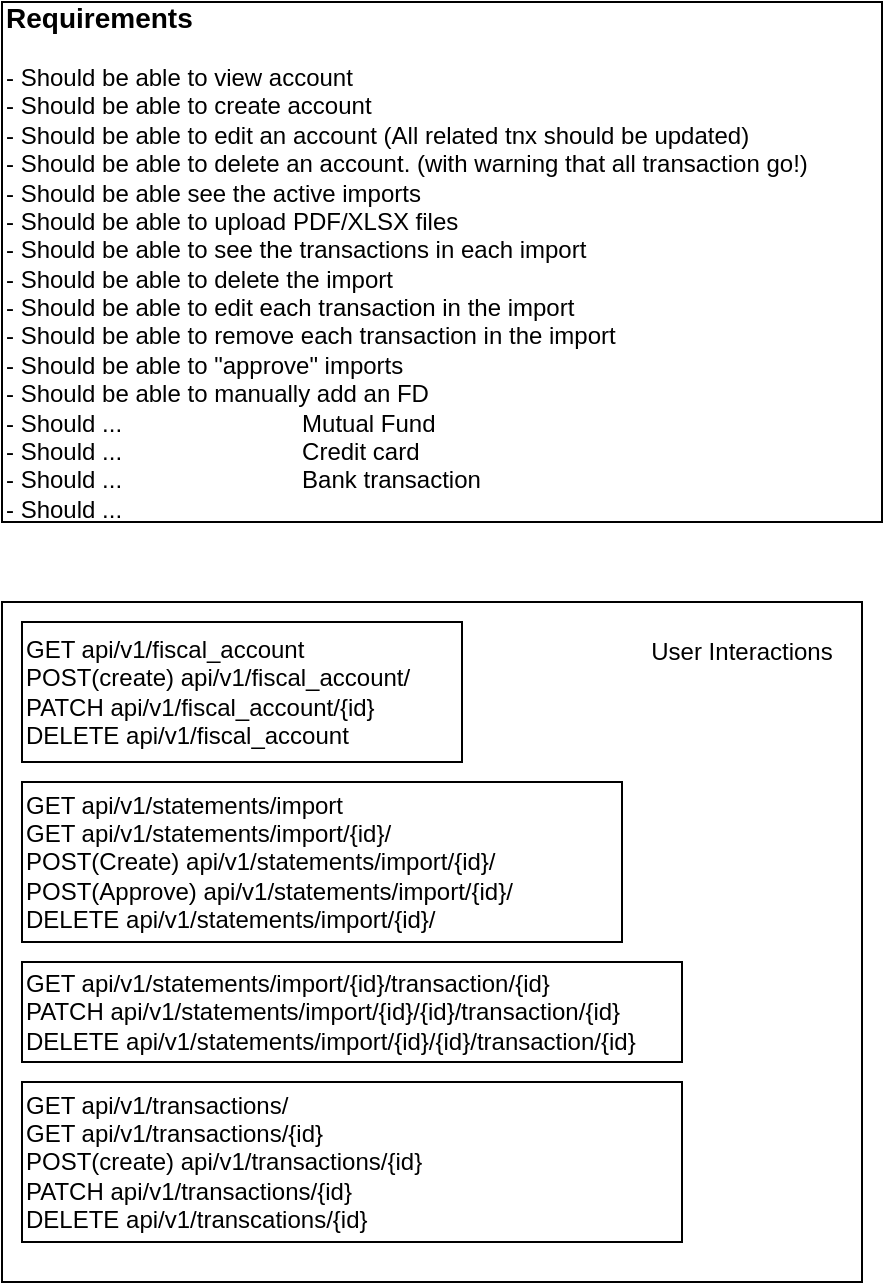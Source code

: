 <mxfile version="25.0.3">
  <diagram name="Page-1" id="eVZXr5p9kDonHc2u2Mo0">
    <mxGraphModel dx="1434" dy="795" grid="1" gridSize="10" guides="1" tooltips="1" connect="1" arrows="1" fold="1" page="1" pageScale="1" pageWidth="850" pageHeight="1100" math="0" shadow="0">
      <root>
        <mxCell id="0" />
        <mxCell id="1" parent="0" />
        <mxCell id="iOSRRkHD-fxjfYmqYRO--1" value="&lt;div align=&quot;left&quot;&gt;&lt;font style=&quot;font-size: 14px;&quot;&gt;&lt;b&gt;Requirements&lt;br&gt;&lt;/b&gt;&lt;/font&gt;&lt;br&gt;- Should be able to view account&lt;br&gt;- Should be able to create account&lt;br&gt;- Should be able to edit an account (All related tnx should be updated)&lt;br&gt;- Should be able to delete an account. (with warning that all transaction go!)&lt;br&gt;- Should be able see the active imports&lt;br&gt;- Should be able to upload PDF/XLSX files&lt;br&gt;- Should be able to see the transactions in each import&lt;br&gt;- Should be able to delete the import&lt;br&gt;- Should be able to edit each transaction in the import&lt;/div&gt;&lt;div align=&quot;left&quot;&gt;- Should be able to remove each transaction in the import&lt;br&gt;- Should be able to &quot;approve&quot; imports&lt;br&gt;- Should be able to manually add an FD&lt;br&gt;- Should ...&amp;nbsp;&amp;nbsp;&amp;nbsp;&amp;nbsp;&amp;nbsp;&amp;nbsp;&amp;nbsp;&amp;nbsp;&amp;nbsp;&amp;nbsp;&amp;nbsp;&amp;nbsp;&amp;nbsp;&amp;nbsp;&amp;nbsp;&amp;nbsp;&amp;nbsp;&amp;nbsp;&amp;nbsp;&amp;nbsp;&amp;nbsp;&amp;nbsp;&amp;nbsp;&amp;nbsp;&amp;nbsp;&amp;nbsp; Mutual Fund&lt;br&gt;- Should ...&amp;nbsp;&amp;nbsp;&amp;nbsp;&amp;nbsp;&amp;nbsp;&amp;nbsp;&amp;nbsp;&amp;nbsp;&amp;nbsp;&amp;nbsp;&amp;nbsp;&amp;nbsp;&amp;nbsp;&amp;nbsp;&amp;nbsp;&amp;nbsp;&amp;nbsp;&amp;nbsp;&amp;nbsp;&amp;nbsp;&amp;nbsp;&amp;nbsp;&amp;nbsp;&amp;nbsp;&amp;nbsp;&amp;nbsp; Credit card&lt;br&gt;- Should ...&amp;nbsp;&amp;nbsp;&amp;nbsp;&amp;nbsp;&amp;nbsp;&amp;nbsp;&amp;nbsp;&amp;nbsp;&amp;nbsp;&amp;nbsp;&amp;nbsp;&amp;nbsp;&amp;nbsp;&amp;nbsp;&amp;nbsp;&amp;nbsp;&amp;nbsp;&amp;nbsp;&amp;nbsp;&amp;nbsp;&amp;nbsp;&amp;nbsp;&amp;nbsp;&amp;nbsp;&amp;nbsp;&amp;nbsp; Bank transaction&lt;br&gt;- Should ...&amp;nbsp;&amp;nbsp;&amp;nbsp;&amp;nbsp;&amp;nbsp;&amp;nbsp;&amp;nbsp;&amp;nbsp;&amp;nbsp;&amp;nbsp;&amp;nbsp;&amp;nbsp;&amp;nbsp;&amp;nbsp;&amp;nbsp;&amp;nbsp;&amp;nbsp;&amp;nbsp;&amp;nbsp;&amp;nbsp;&amp;nbsp;&amp;nbsp;&amp;nbsp;&amp;nbsp;&amp;nbsp;&amp;nbsp; &lt;/div&gt;" style="rounded=0;whiteSpace=wrap;html=1;align=left;" parent="1" vertex="1">
          <mxGeometry x="40" y="180" width="440" height="260" as="geometry" />
        </mxCell>
        <mxCell id="iOSRRkHD-fxjfYmqYRO--10" value="" style="rounded=0;whiteSpace=wrap;html=1;" parent="1" vertex="1">
          <mxGeometry x="40" y="480" width="430" height="340" as="geometry" />
        </mxCell>
        <mxCell id="iOSRRkHD-fxjfYmqYRO--2" value="&lt;div align=&quot;left&quot;&gt;GET api/v1/fiscal_account&lt;br&gt;POST(create) api/v1/fiscal_account/&lt;br&gt;PATCH api/v1/fiscal_account/{id}&lt;br&gt;DELETE api/v1/fiscal_account&lt;/div&gt;" style="rounded=0;whiteSpace=wrap;html=1;align=left;" parent="1" vertex="1">
          <mxGeometry x="50" y="490" width="220" height="70" as="geometry" />
        </mxCell>
        <mxCell id="iOSRRkHD-fxjfYmqYRO--5" value="GET api/v1/statements/import&lt;br&gt;&lt;div align=&quot;left&quot;&gt;GET api/v1/statements/import/{id}/&lt;br&gt;POST(Create) api/v1/statements/import/{id}/&lt;br&gt;POST(Approve) api/v1/statements/import/{id}/&lt;/div&gt;DELETE api/v1/statements/import/{id}/" style="rounded=0;whiteSpace=wrap;html=1;align=left;" parent="1" vertex="1">
          <mxGeometry x="50" y="570" width="300" height="80" as="geometry" />
        </mxCell>
        <mxCell id="iOSRRkHD-fxjfYmqYRO--7" value="&lt;div align=&quot;left&quot;&gt;GET api/v1/statements/import/{id}/transaction/{id}&lt;br&gt;&lt;/div&gt;PATCH api/v1/statements/import/{id}/{id}/transaction/{id}&lt;br&gt;DELETE api/v1/statements/import/{id}/{id}/transaction/{id}" style="rounded=0;whiteSpace=wrap;html=1;align=left;" parent="1" vertex="1">
          <mxGeometry x="50" y="660" width="330" height="50" as="geometry" />
        </mxCell>
        <mxCell id="iOSRRkHD-fxjfYmqYRO--8" value="&lt;div align=&quot;left&quot;&gt;GET api/v1/transactions/&lt;/div&gt;GET api/v1/transactions/{id}&lt;br&gt;POST(create) api/v1/transactions/{id}&lt;br&gt;PATCH api/v1/transactions/{id}&lt;div&gt;DELETE api/v1/transcations/{id}&lt;br&gt;&lt;/div&gt;" style="rounded=0;whiteSpace=wrap;html=1;align=left;" parent="1" vertex="1">
          <mxGeometry x="50" y="720" width="330" height="80" as="geometry" />
        </mxCell>
        <mxCell id="iOSRRkHD-fxjfYmqYRO--11" value="User Interactions" style="text;html=1;align=center;verticalAlign=middle;whiteSpace=wrap;rounded=0;" parent="1" vertex="1">
          <mxGeometry x="360" y="490" width="100" height="30" as="geometry" />
        </mxCell>
      </root>
    </mxGraphModel>
  </diagram>
</mxfile>
